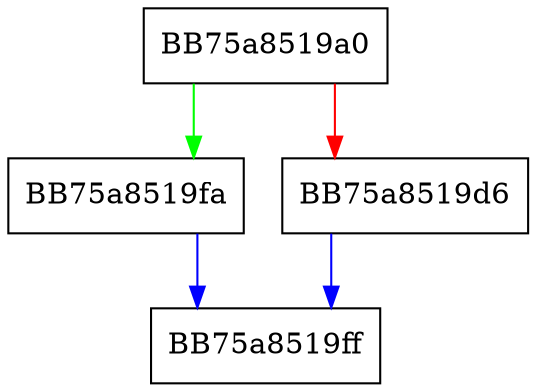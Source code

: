 digraph VisitForScan {
  node [shape="box"];
  graph [splines=ortho];
  BB75a8519a0 -> BB75a8519fa [color="green"];
  BB75a8519a0 -> BB75a8519d6 [color="red"];
  BB75a8519d6 -> BB75a8519ff [color="blue"];
  BB75a8519fa -> BB75a8519ff [color="blue"];
}